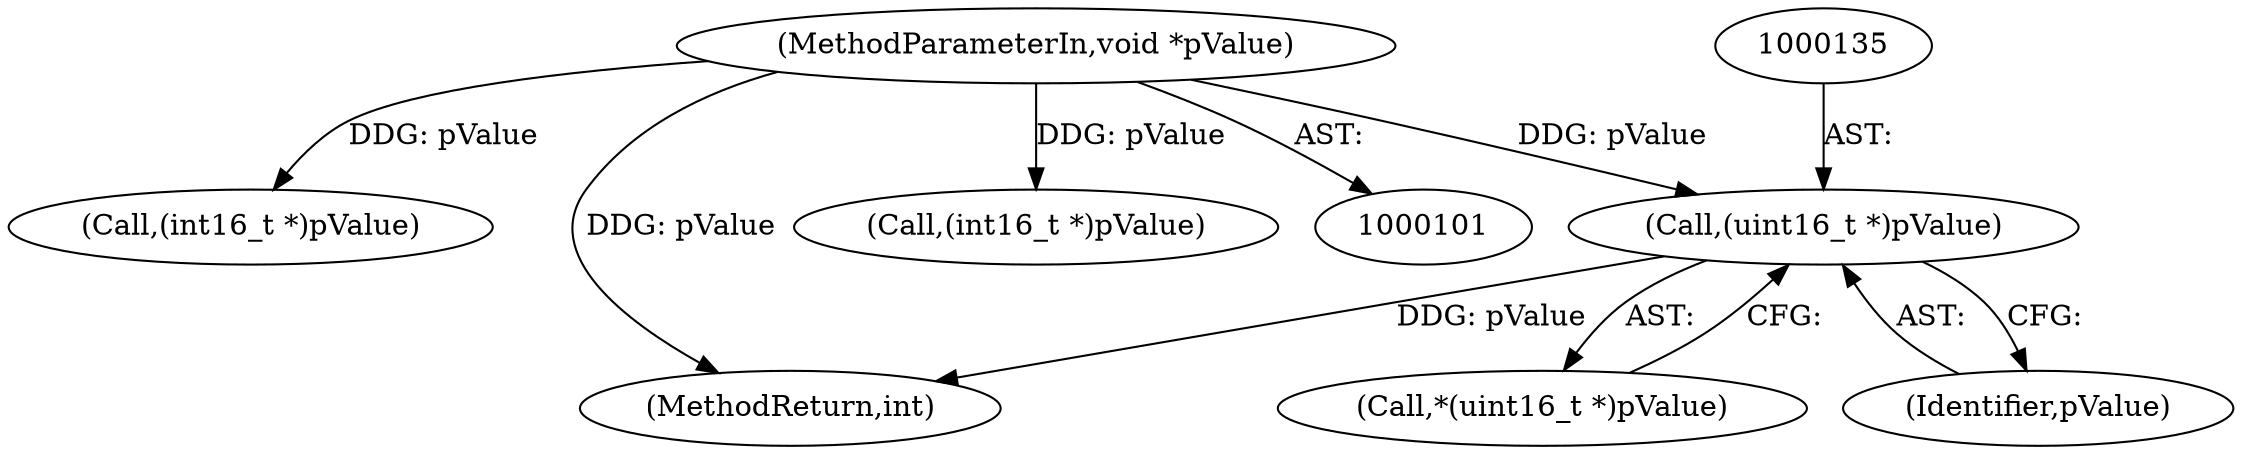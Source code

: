 digraph "0_Android_321ea5257e37c8edb26e66fe4ee78cca4cd915fe_0@pointer" {
"1000134" [label="(Call,(uint16_t *)pValue)"];
"1000104" [label="(MethodParameterIn,void *pValue)"];
"1000165" [label="(Call,(int16_t *)pValue)"];
"1000136" [label="(Identifier,pValue)"];
"1000134" [label="(Call,(uint16_t *)pValue)"];
"1000104" [label="(MethodParameterIn,void *pValue)"];
"1000133" [label="(Call,*(uint16_t *)pValue)"];
"1000283" [label="(MethodReturn,int)"];
"1000203" [label="(Call,(int16_t *)pValue)"];
"1000134" -> "1000133"  [label="AST: "];
"1000134" -> "1000136"  [label="CFG: "];
"1000135" -> "1000134"  [label="AST: "];
"1000136" -> "1000134"  [label="AST: "];
"1000133" -> "1000134"  [label="CFG: "];
"1000134" -> "1000283"  [label="DDG: pValue"];
"1000104" -> "1000134"  [label="DDG: pValue"];
"1000104" -> "1000101"  [label="AST: "];
"1000104" -> "1000283"  [label="DDG: pValue"];
"1000104" -> "1000165"  [label="DDG: pValue"];
"1000104" -> "1000203"  [label="DDG: pValue"];
}
